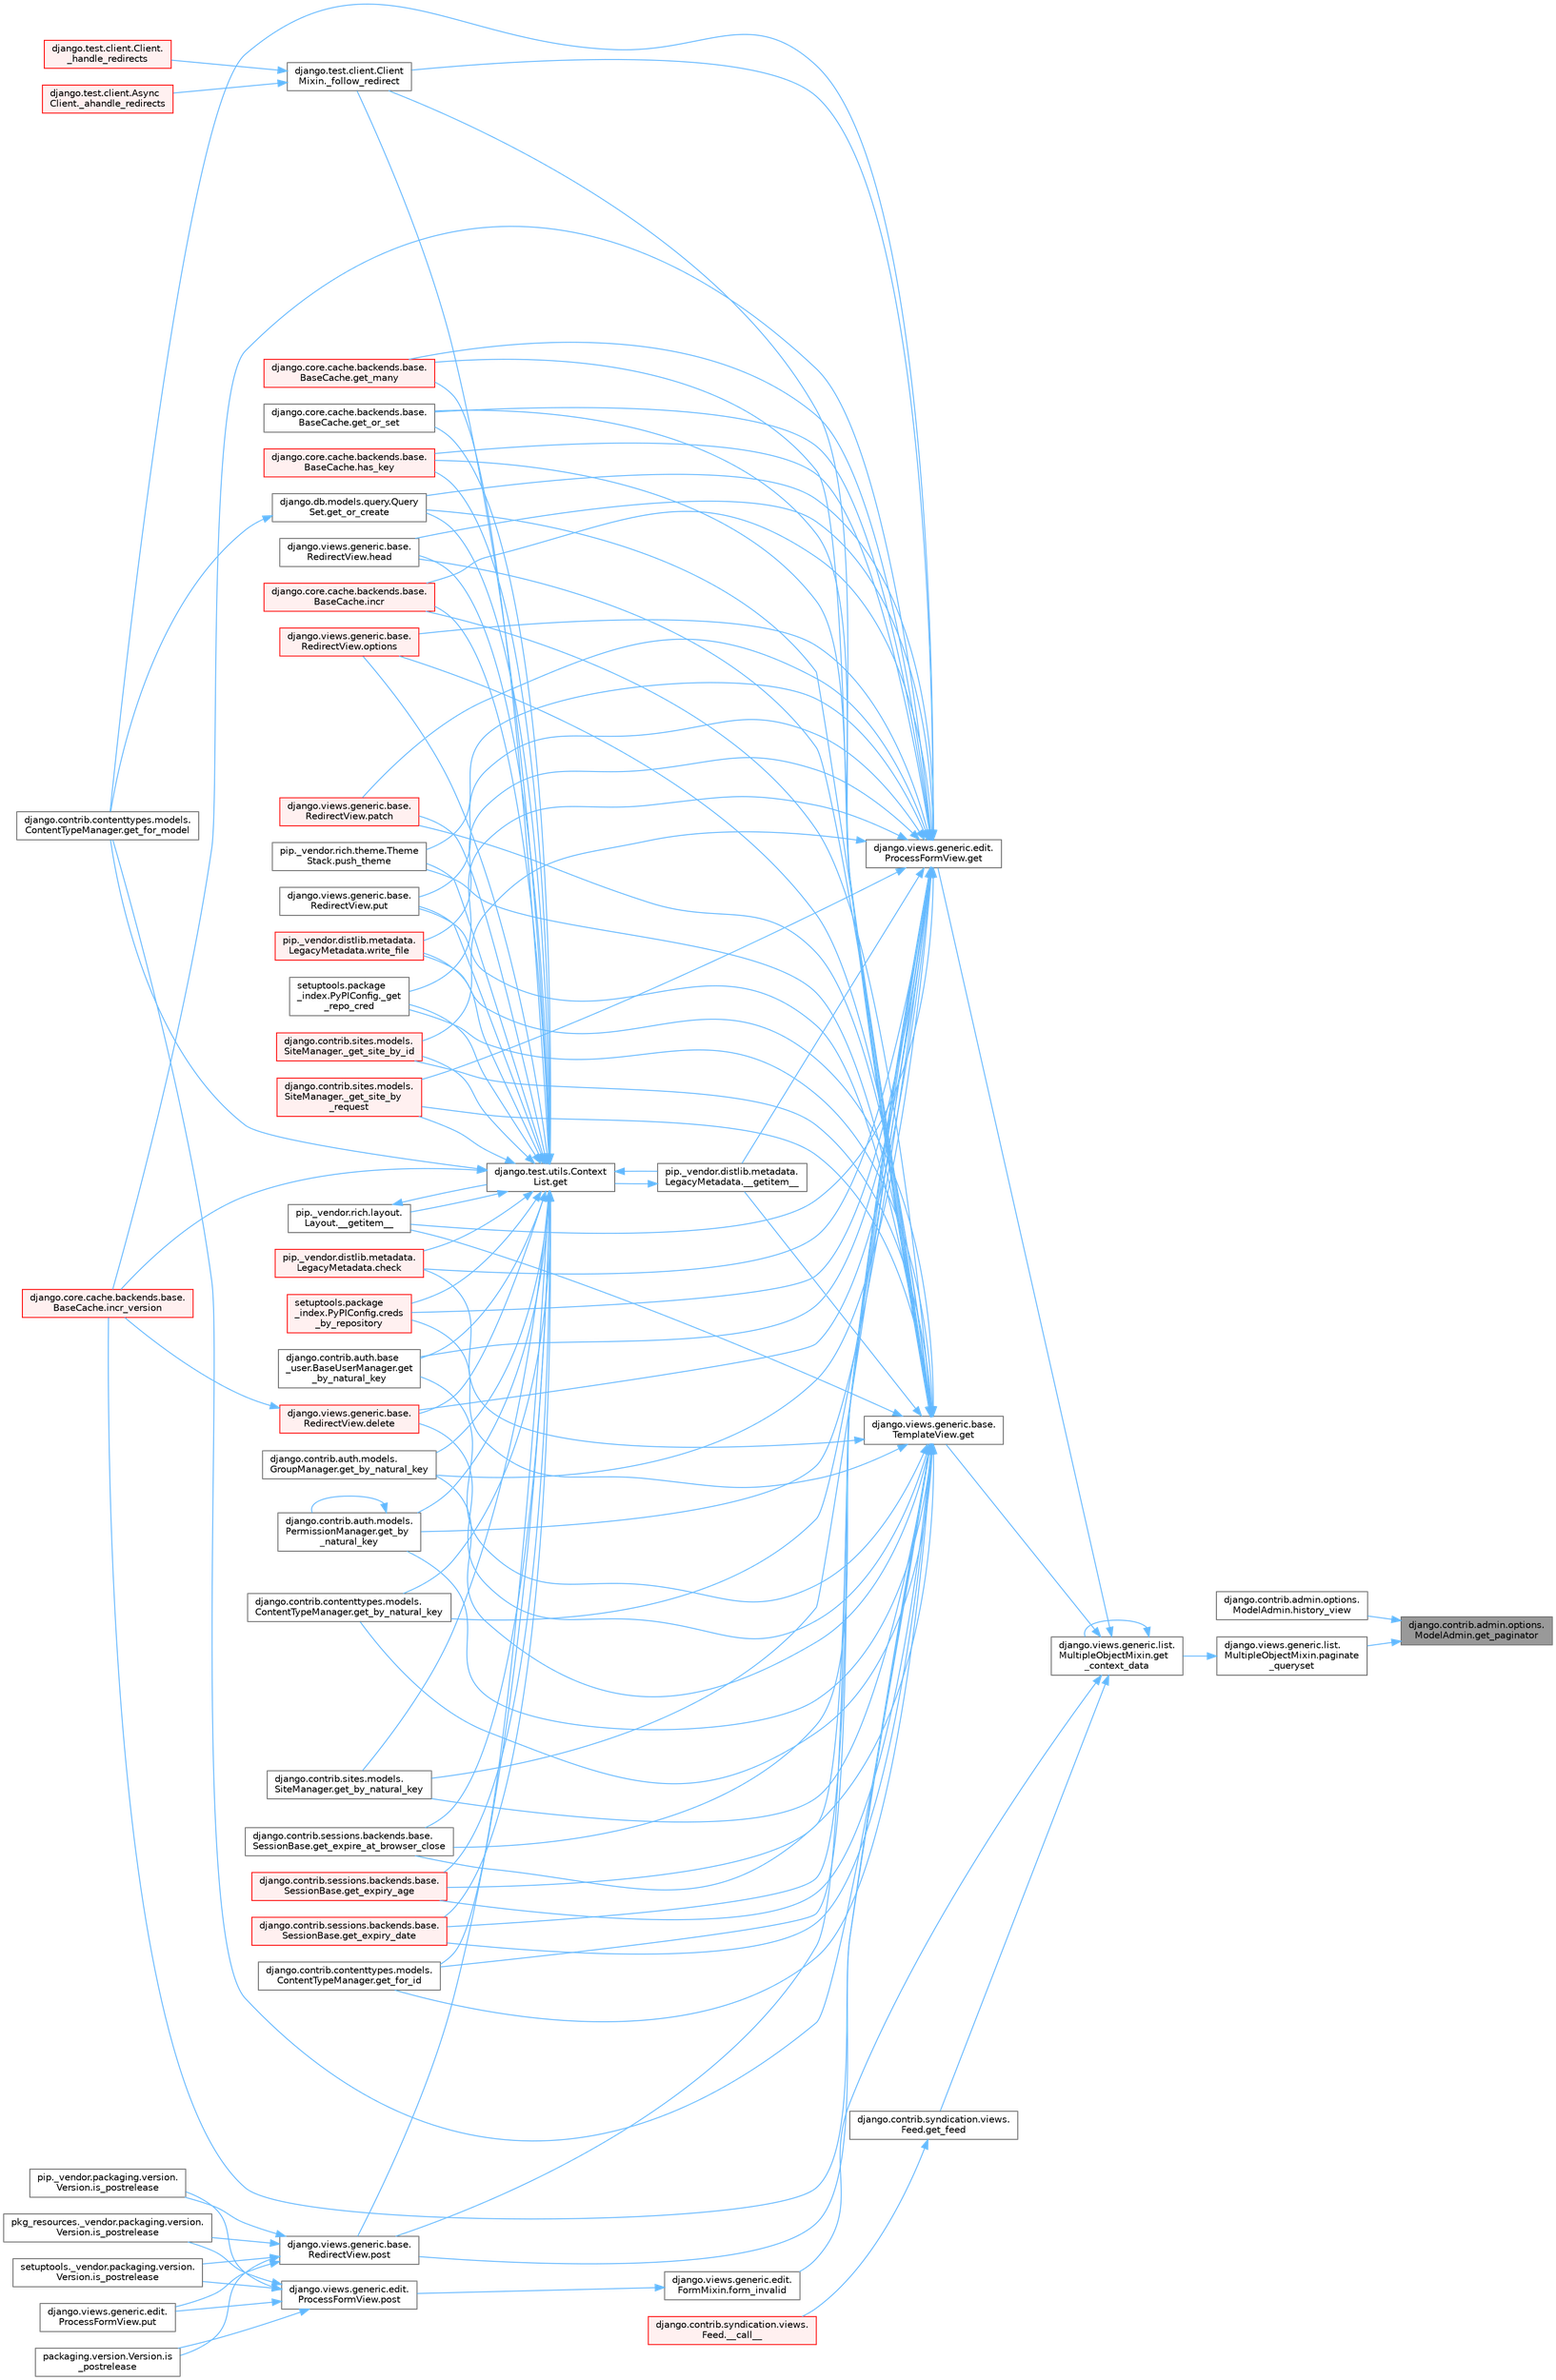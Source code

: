 digraph "django.contrib.admin.options.ModelAdmin.get_paginator"
{
 // LATEX_PDF_SIZE
  bgcolor="transparent";
  edge [fontname=Helvetica,fontsize=10,labelfontname=Helvetica,labelfontsize=10];
  node [fontname=Helvetica,fontsize=10,shape=box,height=0.2,width=0.4];
  rankdir="RL";
  Node1 [id="Node000001",label="django.contrib.admin.options.\lModelAdmin.get_paginator",height=0.2,width=0.4,color="gray40", fillcolor="grey60", style="filled", fontcolor="black",tooltip=" "];
  Node1 -> Node2 [id="edge1_Node000001_Node000002",dir="back",color="steelblue1",style="solid",tooltip=" "];
  Node2 [id="Node000002",label="django.contrib.admin.options.\lModelAdmin.history_view",height=0.2,width=0.4,color="grey40", fillcolor="white", style="filled",URL="$classdjango_1_1contrib_1_1admin_1_1options_1_1_model_admin.html#aaa87a68789f637fa6682c1daf2a4bda8",tooltip=" "];
  Node1 -> Node3 [id="edge2_Node000001_Node000003",dir="back",color="steelblue1",style="solid",tooltip=" "];
  Node3 [id="Node000003",label="django.views.generic.list.\lMultipleObjectMixin.paginate\l_queryset",height=0.2,width=0.4,color="grey40", fillcolor="white", style="filled",URL="$classdjango_1_1views_1_1generic_1_1list_1_1_multiple_object_mixin.html#a629d97db3e2fce953986e39c9e5b0f5a",tooltip=" "];
  Node3 -> Node4 [id="edge3_Node000003_Node000004",dir="back",color="steelblue1",style="solid",tooltip=" "];
  Node4 [id="Node000004",label="django.views.generic.list.\lMultipleObjectMixin.get\l_context_data",height=0.2,width=0.4,color="grey40", fillcolor="white", style="filled",URL="$classdjango_1_1views_1_1generic_1_1list_1_1_multiple_object_mixin.html#a10a1d27aca6a731b33b4b0bbcbdfd6f7",tooltip=" "];
  Node4 -> Node5 [id="edge4_Node000004_Node000005",dir="back",color="steelblue1",style="solid",tooltip=" "];
  Node5 [id="Node000005",label="django.views.generic.edit.\lFormMixin.form_invalid",height=0.2,width=0.4,color="grey40", fillcolor="white", style="filled",URL="$classdjango_1_1views_1_1generic_1_1edit_1_1_form_mixin.html#a3a9a5e20aa7819a6749c1ab36efb4936",tooltip=" "];
  Node5 -> Node6 [id="edge5_Node000005_Node000006",dir="back",color="steelblue1",style="solid",tooltip=" "];
  Node6 [id="Node000006",label="django.views.generic.edit.\lProcessFormView.post",height=0.2,width=0.4,color="grey40", fillcolor="white", style="filled",URL="$classdjango_1_1views_1_1generic_1_1edit_1_1_process_form_view.html#a6cf9ff8c9dd22e940a921672ddd1fa0e",tooltip=" "];
  Node6 -> Node7 [id="edge6_Node000006_Node000007",dir="back",color="steelblue1",style="solid",tooltip=" "];
  Node7 [id="Node000007",label="packaging.version.Version.is\l_postrelease",height=0.2,width=0.4,color="grey40", fillcolor="white", style="filled",URL="$classpackaging_1_1version_1_1_version.html#adfb53ca0004e704963c79aafdd5ac254",tooltip=" "];
  Node6 -> Node8 [id="edge7_Node000006_Node000008",dir="back",color="steelblue1",style="solid",tooltip=" "];
  Node8 [id="Node000008",label="pip._vendor.packaging.version.\lVersion.is_postrelease",height=0.2,width=0.4,color="grey40", fillcolor="white", style="filled",URL="$classpip_1_1__vendor_1_1packaging_1_1version_1_1_version.html#a13ff52f4a2a330c24d84da8669cba0f3",tooltip=" "];
  Node6 -> Node9 [id="edge8_Node000006_Node000009",dir="back",color="steelblue1",style="solid",tooltip=" "];
  Node9 [id="Node000009",label="pkg_resources._vendor.packaging.version.\lVersion.is_postrelease",height=0.2,width=0.4,color="grey40", fillcolor="white", style="filled",URL="$classpkg__resources_1_1__vendor_1_1packaging_1_1version_1_1_version.html#a3e7f7c2c0c5a5401fd6b3dc67beb8d1d",tooltip=" "];
  Node6 -> Node10 [id="edge9_Node000006_Node000010",dir="back",color="steelblue1",style="solid",tooltip=" "];
  Node10 [id="Node000010",label="setuptools._vendor.packaging.version.\lVersion.is_postrelease",height=0.2,width=0.4,color="grey40", fillcolor="white", style="filled",URL="$classsetuptools_1_1__vendor_1_1packaging_1_1version_1_1_version.html#a5647516e2057e8ec08c323424ddaab70",tooltip=" "];
  Node6 -> Node11 [id="edge10_Node000006_Node000011",dir="back",color="steelblue1",style="solid",tooltip=" "];
  Node11 [id="Node000011",label="django.views.generic.edit.\lProcessFormView.put",height=0.2,width=0.4,color="grey40", fillcolor="white", style="filled",URL="$classdjango_1_1views_1_1generic_1_1edit_1_1_process_form_view.html#aca9b521620af475d8ce7abc52d04694d",tooltip=" "];
  Node4 -> Node12 [id="edge11_Node000004_Node000012",dir="back",color="steelblue1",style="solid",tooltip=" "];
  Node12 [id="Node000012",label="django.views.generic.base.\lTemplateView.get",height=0.2,width=0.4,color="grey40", fillcolor="white", style="filled",URL="$classdjango_1_1views_1_1generic_1_1base_1_1_template_view.html#a12232ec7fd058af76ce8c7af132ef915",tooltip=" "];
  Node12 -> Node13 [id="edge12_Node000012_Node000013",dir="back",color="steelblue1",style="solid",tooltip=" "];
  Node13 [id="Node000013",label="pip._vendor.distlib.metadata.\lLegacyMetadata.__getitem__",height=0.2,width=0.4,color="grey40", fillcolor="white", style="filled",URL="$classpip_1_1__vendor_1_1distlib_1_1metadata_1_1_legacy_metadata.html#a4bbfa90e12a85ff919edb328c979731c",tooltip=" "];
  Node13 -> Node14 [id="edge13_Node000013_Node000014",dir="back",color="steelblue1",style="solid",tooltip=" "];
  Node14 [id="Node000014",label="django.test.utils.Context\lList.get",height=0.2,width=0.4,color="grey40", fillcolor="white", style="filled",URL="$classdjango_1_1test_1_1utils_1_1_context_list.html#a1797663a8ac92f44dcb9ad281a896842",tooltip=" "];
  Node14 -> Node13 [id="edge14_Node000014_Node000013",dir="back",color="steelblue1",style="solid",tooltip=" "];
  Node14 -> Node15 [id="edge15_Node000014_Node000015",dir="back",color="steelblue1",style="solid",tooltip=" "];
  Node15 [id="Node000015",label="pip._vendor.rich.layout.\lLayout.__getitem__",height=0.2,width=0.4,color="grey40", fillcolor="white", style="filled",URL="$classpip_1_1__vendor_1_1rich_1_1layout_1_1_layout.html#add0ab2d771b738c1d8f491d5fc922238",tooltip=" "];
  Node15 -> Node14 [id="edge16_Node000015_Node000014",dir="back",color="steelblue1",style="solid",tooltip=" "];
  Node14 -> Node16 [id="edge17_Node000014_Node000016",dir="back",color="steelblue1",style="solid",tooltip=" "];
  Node16 [id="Node000016",label="django.test.client.Client\lMixin._follow_redirect",height=0.2,width=0.4,color="grey40", fillcolor="white", style="filled",URL="$classdjango_1_1test_1_1client_1_1_client_mixin.html#a8ef9c674c0e06268a84a19666287c660",tooltip=" "];
  Node16 -> Node17 [id="edge18_Node000016_Node000017",dir="back",color="steelblue1",style="solid",tooltip=" "];
  Node17 [id="Node000017",label="django.test.client.Async\lClient._ahandle_redirects",height=0.2,width=0.4,color="red", fillcolor="#FFF0F0", style="filled",URL="$classdjango_1_1test_1_1client_1_1_async_client.html#a8740fe0dc39e7fe74e515be78449ee76",tooltip=" "];
  Node16 -> Node3170 [id="edge19_Node000016_Node003170",dir="back",color="steelblue1",style="solid",tooltip=" "];
  Node3170 [id="Node003170",label="django.test.client.Client.\l_handle_redirects",height=0.2,width=0.4,color="red", fillcolor="#FFF0F0", style="filled",URL="$classdjango_1_1test_1_1client_1_1_client.html#a234b328f33c374ad181aa49c6515d469",tooltip=" "];
  Node14 -> Node1790 [id="edge20_Node000014_Node001790",dir="back",color="steelblue1",style="solid",tooltip=" "];
  Node1790 [id="Node001790",label="setuptools.package\l_index.PyPIConfig._get\l_repo_cred",height=0.2,width=0.4,color="grey40", fillcolor="white", style="filled",URL="$classsetuptools_1_1package__index_1_1_py_p_i_config.html#ae131b3373b6208486cc5f156eaa7265a",tooltip=" "];
  Node14 -> Node1791 [id="edge21_Node000014_Node001791",dir="back",color="steelblue1",style="solid",tooltip=" "];
  Node1791 [id="Node001791",label="django.contrib.sites.models.\lSiteManager._get_site_by_id",height=0.2,width=0.4,color="red", fillcolor="#FFF0F0", style="filled",URL="$classdjango_1_1contrib_1_1sites_1_1models_1_1_site_manager.html#aa2caa86610079c1d43d51ecd4eeffdfd",tooltip=" "];
  Node14 -> Node1793 [id="edge22_Node000014_Node001793",dir="back",color="steelblue1",style="solid",tooltip=" "];
  Node1793 [id="Node001793",label="django.contrib.sites.models.\lSiteManager._get_site_by\l_request",height=0.2,width=0.4,color="red", fillcolor="#FFF0F0", style="filled",URL="$classdjango_1_1contrib_1_1sites_1_1models_1_1_site_manager.html#afe4ac1f1603e7bc2e95bd348c30e9d81",tooltip=" "];
  Node14 -> Node1794 [id="edge23_Node000014_Node001794",dir="back",color="steelblue1",style="solid",tooltip=" "];
  Node1794 [id="Node001794",label="pip._vendor.distlib.metadata.\lLegacyMetadata.check",height=0.2,width=0.4,color="red", fillcolor="#FFF0F0", style="filled",URL="$classpip_1_1__vendor_1_1distlib_1_1metadata_1_1_legacy_metadata.html#a9f3d75961911af2473c8092d354b3d85",tooltip=" "];
  Node14 -> Node1795 [id="edge24_Node000014_Node001795",dir="back",color="steelblue1",style="solid",tooltip=" "];
  Node1795 [id="Node001795",label="setuptools.package\l_index.PyPIConfig.creds\l_by_repository",height=0.2,width=0.4,color="red", fillcolor="#FFF0F0", style="filled",URL="$classsetuptools_1_1package__index_1_1_py_p_i_config.html#a277b3e89479d171582044b5f9eb920a0",tooltip=" "];
  Node14 -> Node1797 [id="edge25_Node000014_Node001797",dir="back",color="steelblue1",style="solid",tooltip=" "];
  Node1797 [id="Node001797",label="django.views.generic.base.\lRedirectView.delete",height=0.2,width=0.4,color="red", fillcolor="#FFF0F0", style="filled",URL="$classdjango_1_1views_1_1generic_1_1base_1_1_redirect_view.html#a7060a2e85ff141d1950dd42e436fb9f1",tooltip=" "];
  Node1797 -> Node515 [id="edge26_Node001797_Node000515",dir="back",color="steelblue1",style="solid",tooltip=" "];
  Node515 [id="Node000515",label="django.core.cache.backends.base.\lBaseCache.incr_version",height=0.2,width=0.4,color="red", fillcolor="#FFF0F0", style="filled",URL="$classdjango_1_1core_1_1cache_1_1backends_1_1base_1_1_base_cache.html#a3ac7d74ffcfca67e2afee86ecf858b34",tooltip=" "];
  Node14 -> Node1798 [id="edge27_Node000014_Node001798",dir="back",color="steelblue1",style="solid",tooltip=" "];
  Node1798 [id="Node001798",label="django.contrib.auth.base\l_user.BaseUserManager.get\l_by_natural_key",height=0.2,width=0.4,color="grey40", fillcolor="white", style="filled",URL="$classdjango_1_1contrib_1_1auth_1_1base__user_1_1_base_user_manager.html#a9e0cf0e3651ecbe163d9f87b076b0bf9",tooltip=" "];
  Node14 -> Node1799 [id="edge28_Node000014_Node001799",dir="back",color="steelblue1",style="solid",tooltip=" "];
  Node1799 [id="Node001799",label="django.contrib.auth.models.\lGroupManager.get_by_natural_key",height=0.2,width=0.4,color="grey40", fillcolor="white", style="filled",URL="$classdjango_1_1contrib_1_1auth_1_1models_1_1_group_manager.html#af57a9a2ac1ef277ef6f1956f9d25293e",tooltip=" "];
  Node14 -> Node1800 [id="edge29_Node000014_Node001800",dir="back",color="steelblue1",style="solid",tooltip=" "];
  Node1800 [id="Node001800",label="django.contrib.auth.models.\lPermissionManager.get_by\l_natural_key",height=0.2,width=0.4,color="grey40", fillcolor="white", style="filled",URL="$classdjango_1_1contrib_1_1auth_1_1models_1_1_permission_manager.html#a27621698d1bd2b3a2d73dbcd84db0cc3",tooltip=" "];
  Node1800 -> Node1800 [id="edge30_Node001800_Node001800",dir="back",color="steelblue1",style="solid",tooltip=" "];
  Node14 -> Node1801 [id="edge31_Node000014_Node001801",dir="back",color="steelblue1",style="solid",tooltip=" "];
  Node1801 [id="Node001801",label="django.contrib.contenttypes.models.\lContentTypeManager.get_by_natural_key",height=0.2,width=0.4,color="grey40", fillcolor="white", style="filled",URL="$classdjango_1_1contrib_1_1contenttypes_1_1models_1_1_content_type_manager.html#aa19a7b03514cc1871e322fd5aeb2ecbe",tooltip=" "];
  Node14 -> Node1802 [id="edge32_Node000014_Node001802",dir="back",color="steelblue1",style="solid",tooltip=" "];
  Node1802 [id="Node001802",label="django.contrib.sites.models.\lSiteManager.get_by_natural_key",height=0.2,width=0.4,color="grey40", fillcolor="white", style="filled",URL="$classdjango_1_1contrib_1_1sites_1_1models_1_1_site_manager.html#aeb05076243fd13bbdb7e1fe18794269c",tooltip=" "];
  Node14 -> Node1803 [id="edge33_Node000014_Node001803",dir="back",color="steelblue1",style="solid",tooltip=" "];
  Node1803 [id="Node001803",label="django.contrib.sessions.backends.base.\lSessionBase.get_expire_at_browser_close",height=0.2,width=0.4,color="grey40", fillcolor="white", style="filled",URL="$classdjango_1_1contrib_1_1sessions_1_1backends_1_1base_1_1_session_base.html#a84c6c4afda960d505a1b2a7d3f97d75f",tooltip=" "];
  Node14 -> Node1804 [id="edge34_Node000014_Node001804",dir="back",color="steelblue1",style="solid",tooltip=" "];
  Node1804 [id="Node001804",label="django.contrib.sessions.backends.base.\lSessionBase.get_expiry_age",height=0.2,width=0.4,color="red", fillcolor="#FFF0F0", style="filled",URL="$classdjango_1_1contrib_1_1sessions_1_1backends_1_1base_1_1_session_base.html#af853871a0f2af33b0fd38d04e9296e01",tooltip=" "];
  Node14 -> Node1805 [id="edge35_Node000014_Node001805",dir="back",color="steelblue1",style="solid",tooltip=" "];
  Node1805 [id="Node001805",label="django.contrib.sessions.backends.base.\lSessionBase.get_expiry_date",height=0.2,width=0.4,color="red", fillcolor="#FFF0F0", style="filled",URL="$classdjango_1_1contrib_1_1sessions_1_1backends_1_1base_1_1_session_base.html#af87a5a48ca86a64f795e97f3529df849",tooltip=" "];
  Node14 -> Node1807 [id="edge36_Node000014_Node001807",dir="back",color="steelblue1",style="solid",tooltip=" "];
  Node1807 [id="Node001807",label="django.contrib.contenttypes.models.\lContentTypeManager.get_for_id",height=0.2,width=0.4,color="grey40", fillcolor="white", style="filled",URL="$classdjango_1_1contrib_1_1contenttypes_1_1models_1_1_content_type_manager.html#a4f41aa06163cf8140d954a9d9ac0e99f",tooltip=" "];
  Node14 -> Node685 [id="edge37_Node000014_Node000685",dir="back",color="steelblue1",style="solid",tooltip=" "];
  Node685 [id="Node000685",label="django.contrib.contenttypes.models.\lContentTypeManager.get_for_model",height=0.2,width=0.4,color="grey40", fillcolor="white", style="filled",URL="$classdjango_1_1contrib_1_1contenttypes_1_1models_1_1_content_type_manager.html#a1b89bc07df6111e44f749d556f96a414",tooltip=" "];
  Node14 -> Node1808 [id="edge38_Node000014_Node001808",dir="back",color="steelblue1",style="solid",tooltip=" "];
  Node1808 [id="Node001808",label="django.core.cache.backends.base.\lBaseCache.get_many",height=0.2,width=0.4,color="red", fillcolor="#FFF0F0", style="filled",URL="$classdjango_1_1core_1_1cache_1_1backends_1_1base_1_1_base_cache.html#a1d156ab9ced75cecfa673cbee3ac9053",tooltip=" "];
  Node14 -> Node684 [id="edge39_Node000014_Node000684",dir="back",color="steelblue1",style="solid",tooltip=" "];
  Node684 [id="Node000684",label="django.db.models.query.Query\lSet.get_or_create",height=0.2,width=0.4,color="grey40", fillcolor="white", style="filled",URL="$classdjango_1_1db_1_1models_1_1query_1_1_query_set.html#a0f727927ec4d1b9f3087b831cc911c59",tooltip=" "];
  Node684 -> Node685 [id="edge40_Node000684_Node000685",dir="back",color="steelblue1",style="solid",tooltip=" "];
  Node14 -> Node700 [id="edge41_Node000014_Node000700",dir="back",color="steelblue1",style="solid",tooltip=" "];
  Node700 [id="Node000700",label="django.core.cache.backends.base.\lBaseCache.get_or_set",height=0.2,width=0.4,color="grey40", fillcolor="white", style="filled",URL="$classdjango_1_1core_1_1cache_1_1backends_1_1base_1_1_base_cache.html#ac478d532b4c2b74987f49ff8291e5343",tooltip=" "];
  Node14 -> Node1810 [id="edge42_Node000014_Node001810",dir="back",color="steelblue1",style="solid",tooltip=" "];
  Node1810 [id="Node001810",label="django.core.cache.backends.base.\lBaseCache.has_key",height=0.2,width=0.4,color="red", fillcolor="#FFF0F0", style="filled",URL="$classdjango_1_1core_1_1cache_1_1backends_1_1base_1_1_base_cache.html#a2d06a56d17661d63648e1ec13ae93d3b",tooltip=" "];
  Node14 -> Node1812 [id="edge43_Node000014_Node001812",dir="back",color="steelblue1",style="solid",tooltip=" "];
  Node1812 [id="Node001812",label="django.views.generic.base.\lRedirectView.head",height=0.2,width=0.4,color="grey40", fillcolor="white", style="filled",URL="$classdjango_1_1views_1_1generic_1_1base_1_1_redirect_view.html#a34f0a0a5fb94f117f4752789a8db216a",tooltip=" "];
  Node14 -> Node737 [id="edge44_Node000014_Node000737",dir="back",color="steelblue1",style="solid",tooltip=" "];
  Node737 [id="Node000737",label="django.core.cache.backends.base.\lBaseCache.incr",height=0.2,width=0.4,color="red", fillcolor="#FFF0F0", style="filled",URL="$classdjango_1_1core_1_1cache_1_1backends_1_1base_1_1_base_cache.html#ab502f06a18e16d3d1495fdf1dca28831",tooltip=" "];
  Node14 -> Node515 [id="edge45_Node000014_Node000515",dir="back",color="steelblue1",style="solid",tooltip=" "];
  Node14 -> Node1813 [id="edge46_Node000014_Node001813",dir="back",color="steelblue1",style="solid",tooltip=" "];
  Node1813 [id="Node001813",label="django.views.generic.base.\lRedirectView.options",height=0.2,width=0.4,color="red", fillcolor="#FFF0F0", style="filled",URL="$classdjango_1_1views_1_1generic_1_1base_1_1_redirect_view.html#a444de156c79647344c987295c47a76e1",tooltip=" "];
  Node14 -> Node1814 [id="edge47_Node000014_Node001814",dir="back",color="steelblue1",style="solid",tooltip=" "];
  Node1814 [id="Node001814",label="django.views.generic.base.\lRedirectView.patch",height=0.2,width=0.4,color="red", fillcolor="#FFF0F0", style="filled",URL="$classdjango_1_1views_1_1generic_1_1base_1_1_redirect_view.html#a1af0176656ad2642a86603a7f2efd6c8",tooltip=" "];
  Node14 -> Node1817 [id="edge48_Node000014_Node001817",dir="back",color="steelblue1",style="solid",tooltip=" "];
  Node1817 [id="Node001817",label="django.views.generic.base.\lRedirectView.post",height=0.2,width=0.4,color="grey40", fillcolor="white", style="filled",URL="$classdjango_1_1views_1_1generic_1_1base_1_1_redirect_view.html#a20f1374a926b81c739ea2672fbe38552",tooltip=" "];
  Node1817 -> Node7 [id="edge49_Node001817_Node000007",dir="back",color="steelblue1",style="solid",tooltip=" "];
  Node1817 -> Node8 [id="edge50_Node001817_Node000008",dir="back",color="steelblue1",style="solid",tooltip=" "];
  Node1817 -> Node9 [id="edge51_Node001817_Node000009",dir="back",color="steelblue1",style="solid",tooltip=" "];
  Node1817 -> Node10 [id="edge52_Node001817_Node000010",dir="back",color="steelblue1",style="solid",tooltip=" "];
  Node1817 -> Node11 [id="edge53_Node001817_Node000011",dir="back",color="steelblue1",style="solid",tooltip=" "];
  Node14 -> Node1818 [id="edge54_Node000014_Node001818",dir="back",color="steelblue1",style="solid",tooltip=" "];
  Node1818 [id="Node001818",label="pip._vendor.rich.theme.Theme\lStack.push_theme",height=0.2,width=0.4,color="grey40", fillcolor="white", style="filled",URL="$classpip_1_1__vendor_1_1rich_1_1theme_1_1_theme_stack.html#a59e2cc731ff921b7ce76aa4aa4eaf948",tooltip=" "];
  Node14 -> Node1819 [id="edge55_Node000014_Node001819",dir="back",color="steelblue1",style="solid",tooltip=" "];
  Node1819 [id="Node001819",label="django.views.generic.base.\lRedirectView.put",height=0.2,width=0.4,color="grey40", fillcolor="white", style="filled",URL="$classdjango_1_1views_1_1generic_1_1base_1_1_redirect_view.html#a898fb37aa8487c3c0ef4f20bd40ed854",tooltip=" "];
  Node14 -> Node1114 [id="edge56_Node000014_Node001114",dir="back",color="steelblue1",style="solid",tooltip=" "];
  Node1114 [id="Node001114",label="pip._vendor.distlib.metadata.\lLegacyMetadata.write_file",height=0.2,width=0.4,color="red", fillcolor="#FFF0F0", style="filled",URL="$classpip_1_1__vendor_1_1distlib_1_1metadata_1_1_legacy_metadata.html#a4b0b012bbb45bf51d369c39eeb3c734f",tooltip=" "];
  Node12 -> Node15 [id="edge57_Node000012_Node000015",dir="back",color="steelblue1",style="solid",tooltip=" "];
  Node12 -> Node16 [id="edge58_Node000012_Node000016",dir="back",color="steelblue1",style="solid",tooltip=" "];
  Node12 -> Node1790 [id="edge59_Node000012_Node001790",dir="back",color="steelblue1",style="solid",tooltip=" "];
  Node12 -> Node1791 [id="edge60_Node000012_Node001791",dir="back",color="steelblue1",style="solid",tooltip=" "];
  Node12 -> Node1793 [id="edge61_Node000012_Node001793",dir="back",color="steelblue1",style="solid",tooltip=" "];
  Node12 -> Node1794 [id="edge62_Node000012_Node001794",dir="back",color="steelblue1",style="solid",tooltip=" "];
  Node12 -> Node1795 [id="edge63_Node000012_Node001795",dir="back",color="steelblue1",style="solid",tooltip=" "];
  Node12 -> Node1797 [id="edge64_Node000012_Node001797",dir="back",color="steelblue1",style="solid",tooltip=" "];
  Node12 -> Node1798 [id="edge65_Node000012_Node001798",dir="back",color="steelblue1",style="solid",tooltip=" "];
  Node12 -> Node1799 [id="edge66_Node000012_Node001799",dir="back",color="steelblue1",style="solid",tooltip=" "];
  Node12 -> Node1800 [id="edge67_Node000012_Node001800",dir="back",color="steelblue1",style="solid",tooltip=" "];
  Node12 -> Node1801 [id="edge68_Node000012_Node001801",dir="back",color="steelblue1",style="solid",tooltip=" "];
  Node12 -> Node1802 [id="edge69_Node000012_Node001802",dir="back",color="steelblue1",style="solid",tooltip=" "];
  Node12 -> Node1803 [id="edge70_Node000012_Node001803",dir="back",color="steelblue1",style="solid",tooltip=" "];
  Node12 -> Node1804 [id="edge71_Node000012_Node001804",dir="back",color="steelblue1",style="solid",tooltip=" "];
  Node12 -> Node1805 [id="edge72_Node000012_Node001805",dir="back",color="steelblue1",style="solid",tooltip=" "];
  Node12 -> Node1807 [id="edge73_Node000012_Node001807",dir="back",color="steelblue1",style="solid",tooltip=" "];
  Node12 -> Node685 [id="edge74_Node000012_Node000685",dir="back",color="steelblue1",style="solid",tooltip=" "];
  Node12 -> Node1808 [id="edge75_Node000012_Node001808",dir="back",color="steelblue1",style="solid",tooltip=" "];
  Node12 -> Node684 [id="edge76_Node000012_Node000684",dir="back",color="steelblue1",style="solid",tooltip=" "];
  Node12 -> Node700 [id="edge77_Node000012_Node000700",dir="back",color="steelblue1",style="solid",tooltip=" "];
  Node12 -> Node1810 [id="edge78_Node000012_Node001810",dir="back",color="steelblue1",style="solid",tooltip=" "];
  Node12 -> Node1812 [id="edge79_Node000012_Node001812",dir="back",color="steelblue1",style="solid",tooltip=" "];
  Node12 -> Node737 [id="edge80_Node000012_Node000737",dir="back",color="steelblue1",style="solid",tooltip=" "];
  Node12 -> Node515 [id="edge81_Node000012_Node000515",dir="back",color="steelblue1",style="solid",tooltip=" "];
  Node12 -> Node1813 [id="edge82_Node000012_Node001813",dir="back",color="steelblue1",style="solid",tooltip=" "];
  Node12 -> Node1814 [id="edge83_Node000012_Node001814",dir="back",color="steelblue1",style="solid",tooltip=" "];
  Node12 -> Node1817 [id="edge84_Node000012_Node001817",dir="back",color="steelblue1",style="solid",tooltip=" "];
  Node12 -> Node1818 [id="edge85_Node000012_Node001818",dir="back",color="steelblue1",style="solid",tooltip=" "];
  Node12 -> Node1819 [id="edge86_Node000012_Node001819",dir="back",color="steelblue1",style="solid",tooltip=" "];
  Node12 -> Node1114 [id="edge87_Node000012_Node001114",dir="back",color="steelblue1",style="solid",tooltip=" "];
  Node4 -> Node1888 [id="edge88_Node000004_Node001888",dir="back",color="steelblue1",style="solid",tooltip=" "];
  Node1888 [id="Node001888",label="django.views.generic.edit.\lProcessFormView.get",height=0.2,width=0.4,color="grey40", fillcolor="white", style="filled",URL="$classdjango_1_1views_1_1generic_1_1edit_1_1_process_form_view.html#af7def109918828469fd90c209d775e40",tooltip=" "];
  Node1888 -> Node13 [id="edge89_Node001888_Node000013",dir="back",color="steelblue1",style="solid",tooltip=" "];
  Node1888 -> Node15 [id="edge90_Node001888_Node000015",dir="back",color="steelblue1",style="solid",tooltip=" "];
  Node1888 -> Node16 [id="edge91_Node001888_Node000016",dir="back",color="steelblue1",style="solid",tooltip=" "];
  Node1888 -> Node1790 [id="edge92_Node001888_Node001790",dir="back",color="steelblue1",style="solid",tooltip=" "];
  Node1888 -> Node1791 [id="edge93_Node001888_Node001791",dir="back",color="steelblue1",style="solid",tooltip=" "];
  Node1888 -> Node1793 [id="edge94_Node001888_Node001793",dir="back",color="steelblue1",style="solid",tooltip=" "];
  Node1888 -> Node1794 [id="edge95_Node001888_Node001794",dir="back",color="steelblue1",style="solid",tooltip=" "];
  Node1888 -> Node1795 [id="edge96_Node001888_Node001795",dir="back",color="steelblue1",style="solid",tooltip=" "];
  Node1888 -> Node1797 [id="edge97_Node001888_Node001797",dir="back",color="steelblue1",style="solid",tooltip=" "];
  Node1888 -> Node1798 [id="edge98_Node001888_Node001798",dir="back",color="steelblue1",style="solid",tooltip=" "];
  Node1888 -> Node1799 [id="edge99_Node001888_Node001799",dir="back",color="steelblue1",style="solid",tooltip=" "];
  Node1888 -> Node1800 [id="edge100_Node001888_Node001800",dir="back",color="steelblue1",style="solid",tooltip=" "];
  Node1888 -> Node1801 [id="edge101_Node001888_Node001801",dir="back",color="steelblue1",style="solid",tooltip=" "];
  Node1888 -> Node1802 [id="edge102_Node001888_Node001802",dir="back",color="steelblue1",style="solid",tooltip=" "];
  Node1888 -> Node1803 [id="edge103_Node001888_Node001803",dir="back",color="steelblue1",style="solid",tooltip=" "];
  Node1888 -> Node1804 [id="edge104_Node001888_Node001804",dir="back",color="steelblue1",style="solid",tooltip=" "];
  Node1888 -> Node1805 [id="edge105_Node001888_Node001805",dir="back",color="steelblue1",style="solid",tooltip=" "];
  Node1888 -> Node1807 [id="edge106_Node001888_Node001807",dir="back",color="steelblue1",style="solid",tooltip=" "];
  Node1888 -> Node685 [id="edge107_Node001888_Node000685",dir="back",color="steelblue1",style="solid",tooltip=" "];
  Node1888 -> Node1808 [id="edge108_Node001888_Node001808",dir="back",color="steelblue1",style="solid",tooltip=" "];
  Node1888 -> Node684 [id="edge109_Node001888_Node000684",dir="back",color="steelblue1",style="solid",tooltip=" "];
  Node1888 -> Node700 [id="edge110_Node001888_Node000700",dir="back",color="steelblue1",style="solid",tooltip=" "];
  Node1888 -> Node1810 [id="edge111_Node001888_Node001810",dir="back",color="steelblue1",style="solid",tooltip=" "];
  Node1888 -> Node1812 [id="edge112_Node001888_Node001812",dir="back",color="steelblue1",style="solid",tooltip=" "];
  Node1888 -> Node737 [id="edge113_Node001888_Node000737",dir="back",color="steelblue1",style="solid",tooltip=" "];
  Node1888 -> Node515 [id="edge114_Node001888_Node000515",dir="back",color="steelblue1",style="solid",tooltip=" "];
  Node1888 -> Node1813 [id="edge115_Node001888_Node001813",dir="back",color="steelblue1",style="solid",tooltip=" "];
  Node1888 -> Node1814 [id="edge116_Node001888_Node001814",dir="back",color="steelblue1",style="solid",tooltip=" "];
  Node1888 -> Node1817 [id="edge117_Node001888_Node001817",dir="back",color="steelblue1",style="solid",tooltip=" "];
  Node1888 -> Node1818 [id="edge118_Node001888_Node001818",dir="back",color="steelblue1",style="solid",tooltip=" "];
  Node1888 -> Node1819 [id="edge119_Node001888_Node001819",dir="back",color="steelblue1",style="solid",tooltip=" "];
  Node1888 -> Node1114 [id="edge120_Node001888_Node001114",dir="back",color="steelblue1",style="solid",tooltip=" "];
  Node4 -> Node4 [id="edge121_Node000004_Node000004",dir="back",color="steelblue1",style="solid",tooltip=" "];
  Node4 -> Node1889 [id="edge122_Node000004_Node001889",dir="back",color="steelblue1",style="solid",tooltip=" "];
  Node1889 [id="Node001889",label="django.contrib.syndication.views.\lFeed.get_feed",height=0.2,width=0.4,color="grey40", fillcolor="white", style="filled",URL="$classdjango_1_1contrib_1_1syndication_1_1views_1_1_feed.html#a22e9036857876e13966fd7f846ae909d",tooltip=" "];
  Node1889 -> Node1890 [id="edge123_Node001889_Node001890",dir="back",color="steelblue1",style="solid",tooltip=" "];
  Node1890 [id="Node001890",label="django.contrib.syndication.views.\lFeed.__call__",height=0.2,width=0.4,color="red", fillcolor="#FFF0F0", style="filled",URL="$classdjango_1_1contrib_1_1syndication_1_1views_1_1_feed.html#ac7a9680a1b709d8eb37ae3c6ce000220",tooltip=" "];
}
